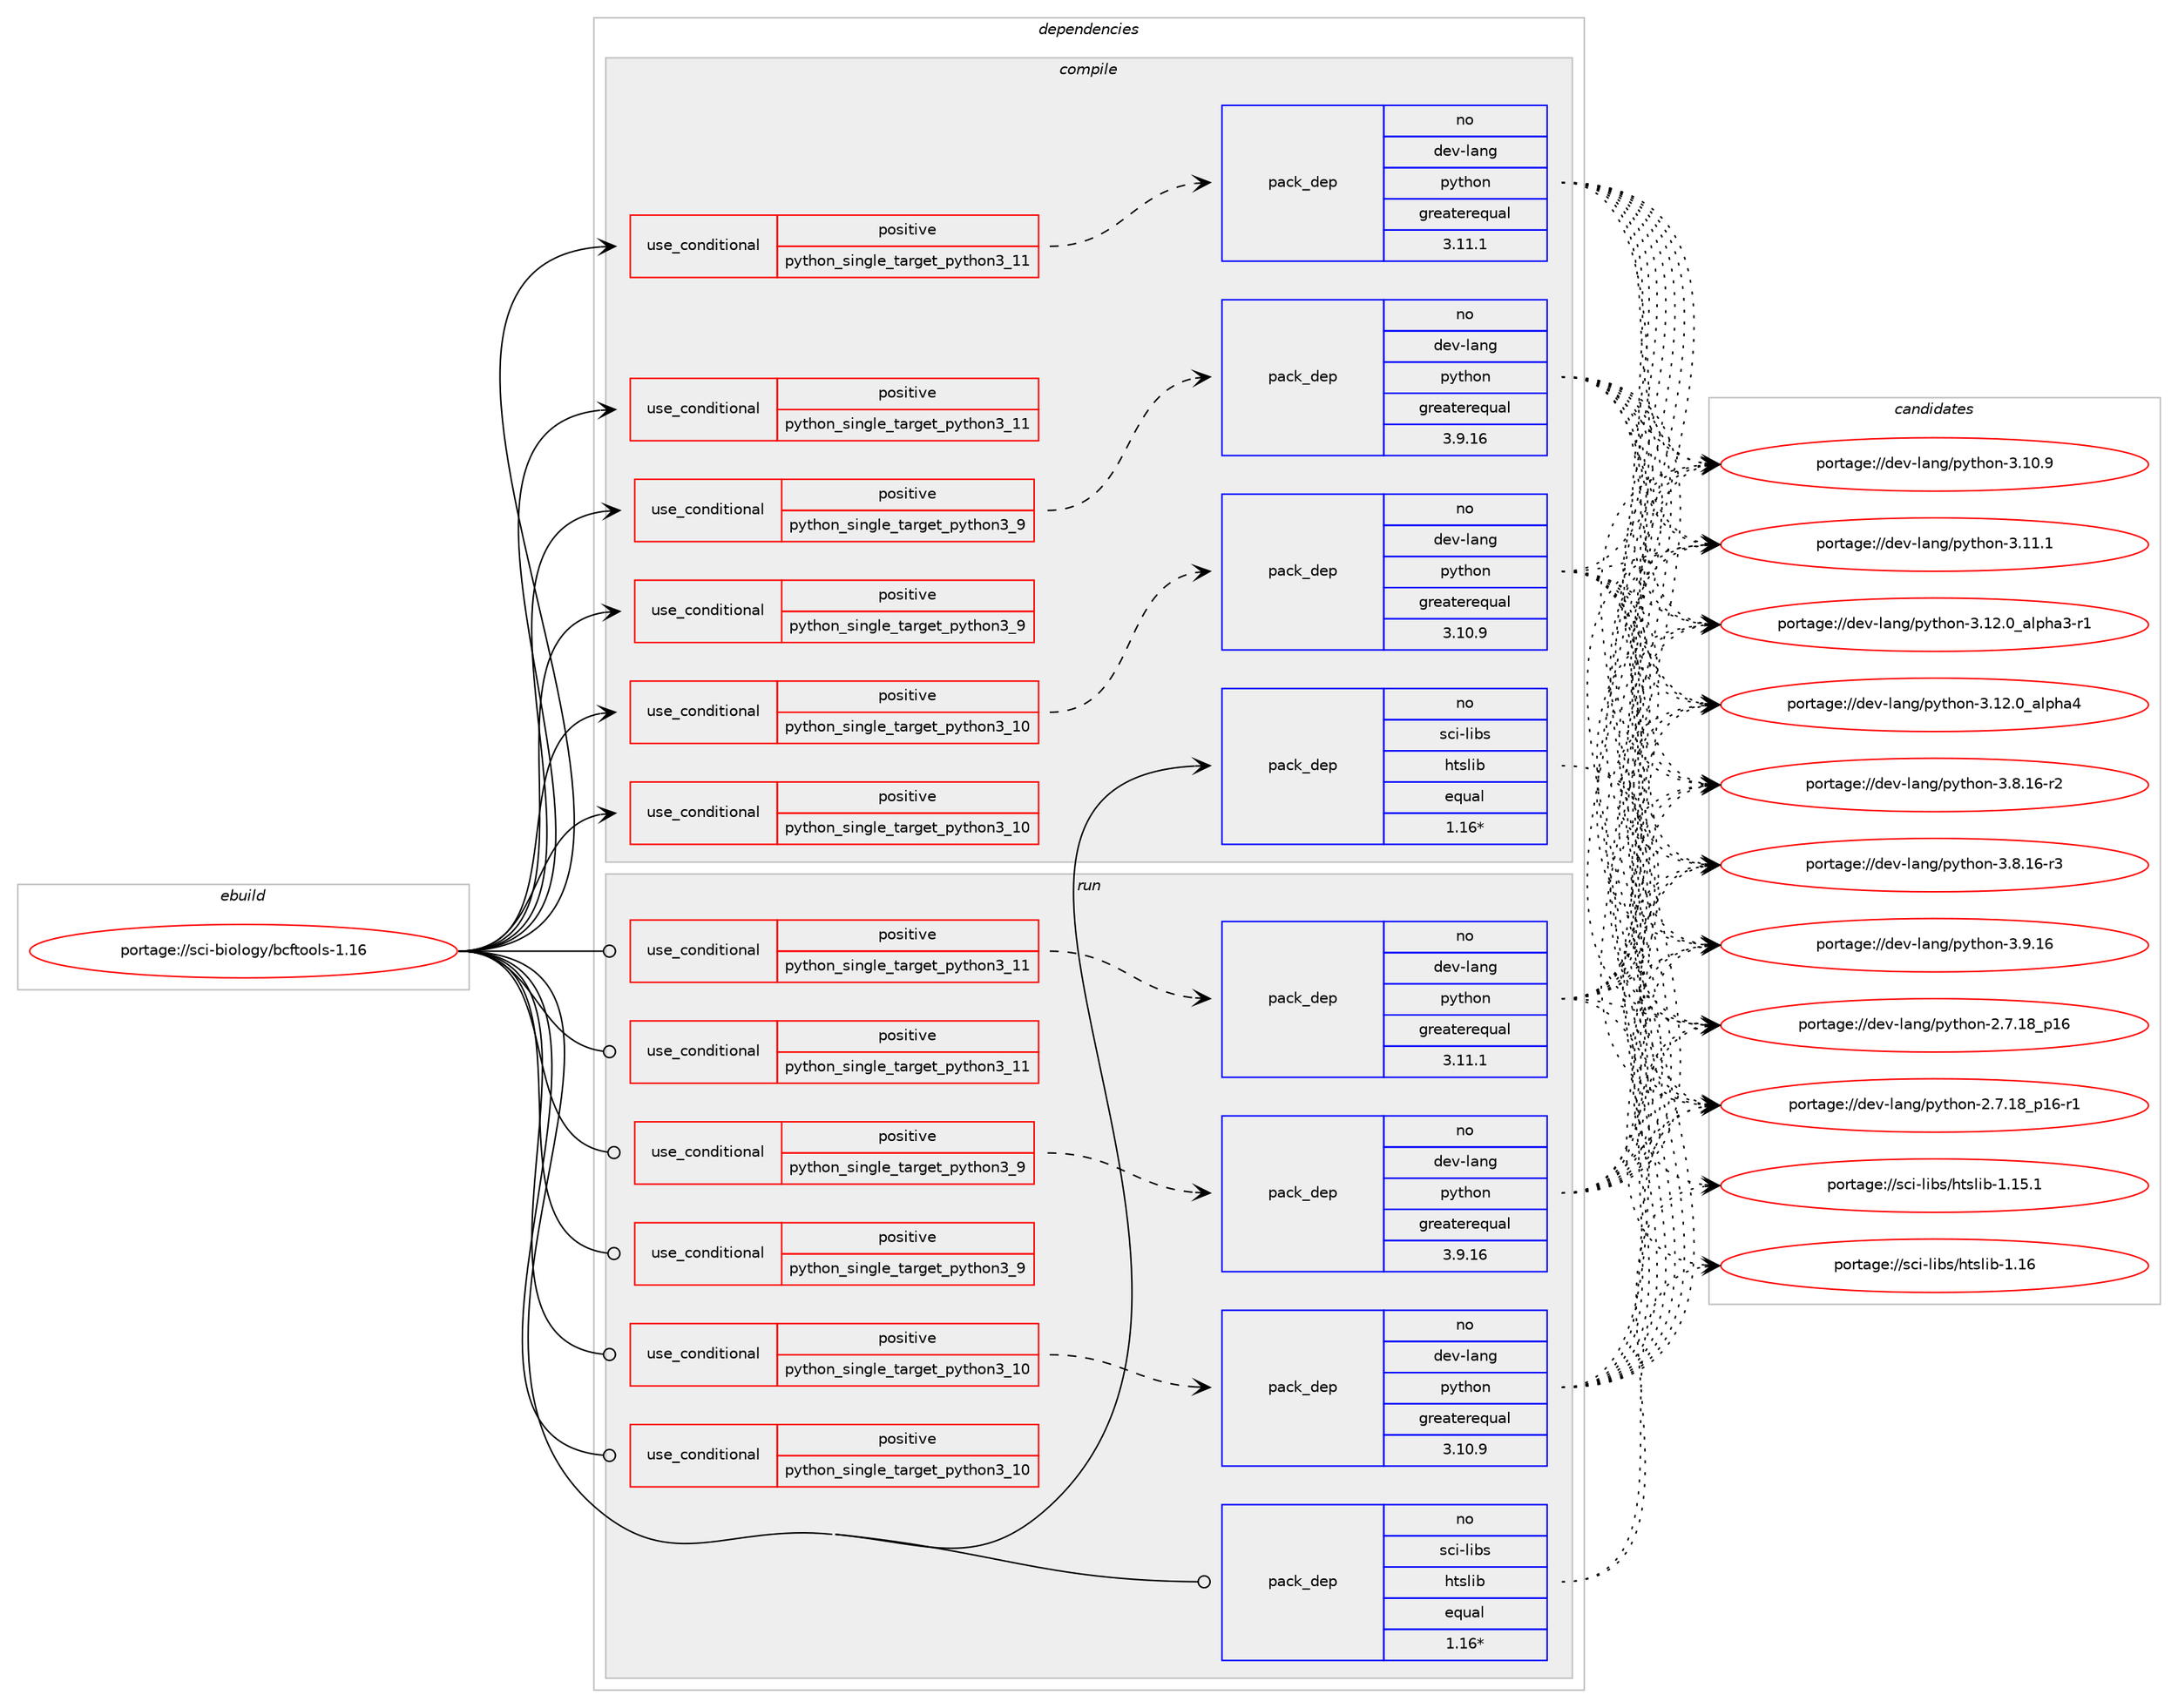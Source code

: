 digraph prolog {

# *************
# Graph options
# *************

newrank=true;
concentrate=true;
compound=true;
graph [rankdir=LR,fontname=Helvetica,fontsize=10,ranksep=1.5];#, ranksep=2.5, nodesep=0.2];
edge  [arrowhead=vee];
node  [fontname=Helvetica,fontsize=10];

# **********
# The ebuild
# **********

subgraph cluster_leftcol {
color=gray;
rank=same;
label=<<i>ebuild</i>>;
id [label="portage://sci-biology/bcftools-1.16", color=red, width=4, href="../sci-biology/bcftools-1.16.svg"];
}

# ****************
# The dependencies
# ****************

subgraph cluster_midcol {
color=gray;
label=<<i>dependencies</i>>;
subgraph cluster_compile {
fillcolor="#eeeeee";
style=filled;
label=<<i>compile</i>>;
subgraph cond862 {
dependency1345 [label=<<TABLE BORDER="0" CELLBORDER="1" CELLSPACING="0" CELLPADDING="4"><TR><TD ROWSPAN="3" CELLPADDING="10">use_conditional</TD></TR><TR><TD>positive</TD></TR><TR><TD>python_single_target_python3_10</TD></TR></TABLE>>, shape=none, color=red];
subgraph pack469 {
dependency1346 [label=<<TABLE BORDER="0" CELLBORDER="1" CELLSPACING="0" CELLPADDING="4" WIDTH="220"><TR><TD ROWSPAN="6" CELLPADDING="30">pack_dep</TD></TR><TR><TD WIDTH="110">no</TD></TR><TR><TD>dev-lang</TD></TR><TR><TD>python</TD></TR><TR><TD>greaterequal</TD></TR><TR><TD>3.10.9</TD></TR></TABLE>>, shape=none, color=blue];
}
dependency1345:e -> dependency1346:w [weight=20,style="dashed",arrowhead="vee"];
}
id:e -> dependency1345:w [weight=20,style="solid",arrowhead="vee"];
subgraph cond863 {
dependency1347 [label=<<TABLE BORDER="0" CELLBORDER="1" CELLSPACING="0" CELLPADDING="4"><TR><TD ROWSPAN="3" CELLPADDING="10">use_conditional</TD></TR><TR><TD>positive</TD></TR><TR><TD>python_single_target_python3_10</TD></TR></TABLE>>, shape=none, color=red];
# *** BEGIN UNKNOWN DEPENDENCY TYPE (TODO) ***
# dependency1347 -> package_dependency(portage://sci-biology/bcftools-1.16,install,no,dev-python,matplotlib,none,[,,],[],[use(enable(python_targets_python3_10),negative)])
# *** END UNKNOWN DEPENDENCY TYPE (TODO) ***

}
id:e -> dependency1347:w [weight=20,style="solid",arrowhead="vee"];
subgraph cond864 {
dependency1348 [label=<<TABLE BORDER="0" CELLBORDER="1" CELLSPACING="0" CELLPADDING="4"><TR><TD ROWSPAN="3" CELLPADDING="10">use_conditional</TD></TR><TR><TD>positive</TD></TR><TR><TD>python_single_target_python3_11</TD></TR></TABLE>>, shape=none, color=red];
subgraph pack470 {
dependency1349 [label=<<TABLE BORDER="0" CELLBORDER="1" CELLSPACING="0" CELLPADDING="4" WIDTH="220"><TR><TD ROWSPAN="6" CELLPADDING="30">pack_dep</TD></TR><TR><TD WIDTH="110">no</TD></TR><TR><TD>dev-lang</TD></TR><TR><TD>python</TD></TR><TR><TD>greaterequal</TD></TR><TR><TD>3.11.1</TD></TR></TABLE>>, shape=none, color=blue];
}
dependency1348:e -> dependency1349:w [weight=20,style="dashed",arrowhead="vee"];
}
id:e -> dependency1348:w [weight=20,style="solid",arrowhead="vee"];
subgraph cond865 {
dependency1350 [label=<<TABLE BORDER="0" CELLBORDER="1" CELLSPACING="0" CELLPADDING="4"><TR><TD ROWSPAN="3" CELLPADDING="10">use_conditional</TD></TR><TR><TD>positive</TD></TR><TR><TD>python_single_target_python3_11</TD></TR></TABLE>>, shape=none, color=red];
# *** BEGIN UNKNOWN DEPENDENCY TYPE (TODO) ***
# dependency1350 -> package_dependency(portage://sci-biology/bcftools-1.16,install,no,dev-python,matplotlib,none,[,,],[],[use(enable(python_targets_python3_11),negative)])
# *** END UNKNOWN DEPENDENCY TYPE (TODO) ***

}
id:e -> dependency1350:w [weight=20,style="solid",arrowhead="vee"];
subgraph cond866 {
dependency1351 [label=<<TABLE BORDER="0" CELLBORDER="1" CELLSPACING="0" CELLPADDING="4"><TR><TD ROWSPAN="3" CELLPADDING="10">use_conditional</TD></TR><TR><TD>positive</TD></TR><TR><TD>python_single_target_python3_9</TD></TR></TABLE>>, shape=none, color=red];
subgraph pack471 {
dependency1352 [label=<<TABLE BORDER="0" CELLBORDER="1" CELLSPACING="0" CELLPADDING="4" WIDTH="220"><TR><TD ROWSPAN="6" CELLPADDING="30">pack_dep</TD></TR><TR><TD WIDTH="110">no</TD></TR><TR><TD>dev-lang</TD></TR><TR><TD>python</TD></TR><TR><TD>greaterequal</TD></TR><TR><TD>3.9.16</TD></TR></TABLE>>, shape=none, color=blue];
}
dependency1351:e -> dependency1352:w [weight=20,style="dashed",arrowhead="vee"];
}
id:e -> dependency1351:w [weight=20,style="solid",arrowhead="vee"];
subgraph cond867 {
dependency1353 [label=<<TABLE BORDER="0" CELLBORDER="1" CELLSPACING="0" CELLPADDING="4"><TR><TD ROWSPAN="3" CELLPADDING="10">use_conditional</TD></TR><TR><TD>positive</TD></TR><TR><TD>python_single_target_python3_9</TD></TR></TABLE>>, shape=none, color=red];
# *** BEGIN UNKNOWN DEPENDENCY TYPE (TODO) ***
# dependency1353 -> package_dependency(portage://sci-biology/bcftools-1.16,install,no,dev-python,matplotlib,none,[,,],[],[use(enable(python_targets_python3_9),negative)])
# *** END UNKNOWN DEPENDENCY TYPE (TODO) ***

}
id:e -> dependency1353:w [weight=20,style="solid",arrowhead="vee"];
# *** BEGIN UNKNOWN DEPENDENCY TYPE (TODO) ***
# id -> package_dependency(portage://sci-biology/bcftools-1.16,install,no,dev-lang,perl,none,[,,],[],[])
# *** END UNKNOWN DEPENDENCY TYPE (TODO) ***

subgraph pack472 {
dependency1354 [label=<<TABLE BORDER="0" CELLBORDER="1" CELLSPACING="0" CELLPADDING="4" WIDTH="220"><TR><TD ROWSPAN="6" CELLPADDING="30">pack_dep</TD></TR><TR><TD WIDTH="110">no</TD></TR><TR><TD>sci-libs</TD></TR><TR><TD>htslib</TD></TR><TR><TD>equal</TD></TR><TR><TD>1.16*</TD></TR></TABLE>>, shape=none, color=blue];
}
id:e -> dependency1354:w [weight=20,style="solid",arrowhead="vee"];
# *** BEGIN UNKNOWN DEPENDENCY TYPE (TODO) ***
# id -> package_dependency(portage://sci-biology/bcftools-1.16,install,no,sys-libs,zlib,none,[,,],[],[])
# *** END UNKNOWN DEPENDENCY TYPE (TODO) ***

}
subgraph cluster_compileandrun {
fillcolor="#eeeeee";
style=filled;
label=<<i>compile and run</i>>;
}
subgraph cluster_run {
fillcolor="#eeeeee";
style=filled;
label=<<i>run</i>>;
subgraph cond868 {
dependency1355 [label=<<TABLE BORDER="0" CELLBORDER="1" CELLSPACING="0" CELLPADDING="4"><TR><TD ROWSPAN="3" CELLPADDING="10">use_conditional</TD></TR><TR><TD>positive</TD></TR><TR><TD>python_single_target_python3_10</TD></TR></TABLE>>, shape=none, color=red];
subgraph pack473 {
dependency1356 [label=<<TABLE BORDER="0" CELLBORDER="1" CELLSPACING="0" CELLPADDING="4" WIDTH="220"><TR><TD ROWSPAN="6" CELLPADDING="30">pack_dep</TD></TR><TR><TD WIDTH="110">no</TD></TR><TR><TD>dev-lang</TD></TR><TR><TD>python</TD></TR><TR><TD>greaterequal</TD></TR><TR><TD>3.10.9</TD></TR></TABLE>>, shape=none, color=blue];
}
dependency1355:e -> dependency1356:w [weight=20,style="dashed",arrowhead="vee"];
}
id:e -> dependency1355:w [weight=20,style="solid",arrowhead="odot"];
subgraph cond869 {
dependency1357 [label=<<TABLE BORDER="0" CELLBORDER="1" CELLSPACING="0" CELLPADDING="4"><TR><TD ROWSPAN="3" CELLPADDING="10">use_conditional</TD></TR><TR><TD>positive</TD></TR><TR><TD>python_single_target_python3_10</TD></TR></TABLE>>, shape=none, color=red];
# *** BEGIN UNKNOWN DEPENDENCY TYPE (TODO) ***
# dependency1357 -> package_dependency(portage://sci-biology/bcftools-1.16,run,no,dev-python,matplotlib,none,[,,],[],[use(enable(python_targets_python3_10),negative)])
# *** END UNKNOWN DEPENDENCY TYPE (TODO) ***

}
id:e -> dependency1357:w [weight=20,style="solid",arrowhead="odot"];
subgraph cond870 {
dependency1358 [label=<<TABLE BORDER="0" CELLBORDER="1" CELLSPACING="0" CELLPADDING="4"><TR><TD ROWSPAN="3" CELLPADDING="10">use_conditional</TD></TR><TR><TD>positive</TD></TR><TR><TD>python_single_target_python3_11</TD></TR></TABLE>>, shape=none, color=red];
subgraph pack474 {
dependency1359 [label=<<TABLE BORDER="0" CELLBORDER="1" CELLSPACING="0" CELLPADDING="4" WIDTH="220"><TR><TD ROWSPAN="6" CELLPADDING="30">pack_dep</TD></TR><TR><TD WIDTH="110">no</TD></TR><TR><TD>dev-lang</TD></TR><TR><TD>python</TD></TR><TR><TD>greaterequal</TD></TR><TR><TD>3.11.1</TD></TR></TABLE>>, shape=none, color=blue];
}
dependency1358:e -> dependency1359:w [weight=20,style="dashed",arrowhead="vee"];
}
id:e -> dependency1358:w [weight=20,style="solid",arrowhead="odot"];
subgraph cond871 {
dependency1360 [label=<<TABLE BORDER="0" CELLBORDER="1" CELLSPACING="0" CELLPADDING="4"><TR><TD ROWSPAN="3" CELLPADDING="10">use_conditional</TD></TR><TR><TD>positive</TD></TR><TR><TD>python_single_target_python3_11</TD></TR></TABLE>>, shape=none, color=red];
# *** BEGIN UNKNOWN DEPENDENCY TYPE (TODO) ***
# dependency1360 -> package_dependency(portage://sci-biology/bcftools-1.16,run,no,dev-python,matplotlib,none,[,,],[],[use(enable(python_targets_python3_11),negative)])
# *** END UNKNOWN DEPENDENCY TYPE (TODO) ***

}
id:e -> dependency1360:w [weight=20,style="solid",arrowhead="odot"];
subgraph cond872 {
dependency1361 [label=<<TABLE BORDER="0" CELLBORDER="1" CELLSPACING="0" CELLPADDING="4"><TR><TD ROWSPAN="3" CELLPADDING="10">use_conditional</TD></TR><TR><TD>positive</TD></TR><TR><TD>python_single_target_python3_9</TD></TR></TABLE>>, shape=none, color=red];
subgraph pack475 {
dependency1362 [label=<<TABLE BORDER="0" CELLBORDER="1" CELLSPACING="0" CELLPADDING="4" WIDTH="220"><TR><TD ROWSPAN="6" CELLPADDING="30">pack_dep</TD></TR><TR><TD WIDTH="110">no</TD></TR><TR><TD>dev-lang</TD></TR><TR><TD>python</TD></TR><TR><TD>greaterequal</TD></TR><TR><TD>3.9.16</TD></TR></TABLE>>, shape=none, color=blue];
}
dependency1361:e -> dependency1362:w [weight=20,style="dashed",arrowhead="vee"];
}
id:e -> dependency1361:w [weight=20,style="solid",arrowhead="odot"];
subgraph cond873 {
dependency1363 [label=<<TABLE BORDER="0" CELLBORDER="1" CELLSPACING="0" CELLPADDING="4"><TR><TD ROWSPAN="3" CELLPADDING="10">use_conditional</TD></TR><TR><TD>positive</TD></TR><TR><TD>python_single_target_python3_9</TD></TR></TABLE>>, shape=none, color=red];
# *** BEGIN UNKNOWN DEPENDENCY TYPE (TODO) ***
# dependency1363 -> package_dependency(portage://sci-biology/bcftools-1.16,run,no,dev-python,matplotlib,none,[,,],[],[use(enable(python_targets_python3_9),negative)])
# *** END UNKNOWN DEPENDENCY TYPE (TODO) ***

}
id:e -> dependency1363:w [weight=20,style="solid",arrowhead="odot"];
# *** BEGIN UNKNOWN DEPENDENCY TYPE (TODO) ***
# id -> package_dependency(portage://sci-biology/bcftools-1.16,run,no,dev-lang,perl,none,[,,],[],[])
# *** END UNKNOWN DEPENDENCY TYPE (TODO) ***

subgraph pack476 {
dependency1364 [label=<<TABLE BORDER="0" CELLBORDER="1" CELLSPACING="0" CELLPADDING="4" WIDTH="220"><TR><TD ROWSPAN="6" CELLPADDING="30">pack_dep</TD></TR><TR><TD WIDTH="110">no</TD></TR><TR><TD>sci-libs</TD></TR><TR><TD>htslib</TD></TR><TR><TD>equal</TD></TR><TR><TD>1.16*</TD></TR></TABLE>>, shape=none, color=blue];
}
id:e -> dependency1364:w [weight=20,style="solid",arrowhead="odot"];
# *** BEGIN UNKNOWN DEPENDENCY TYPE (TODO) ***
# id -> package_dependency(portage://sci-biology/bcftools-1.16,run,no,sys-libs,zlib,none,[,,],[],[])
# *** END UNKNOWN DEPENDENCY TYPE (TODO) ***

}
}

# **************
# The candidates
# **************

subgraph cluster_choices {
rank=same;
color=gray;
label=<<i>candidates</i>>;

subgraph choice469 {
color=black;
nodesep=1;
choice10010111845108971101034711212111610411111045504655464956951124954 [label="portage://dev-lang/python-2.7.18_p16", color=red, width=4,href="../dev-lang/python-2.7.18_p16.svg"];
choice100101118451089711010347112121116104111110455046554649569511249544511449 [label="portage://dev-lang/python-2.7.18_p16-r1", color=red, width=4,href="../dev-lang/python-2.7.18_p16-r1.svg"];
choice10010111845108971101034711212111610411111045514649484657 [label="portage://dev-lang/python-3.10.9", color=red, width=4,href="../dev-lang/python-3.10.9.svg"];
choice10010111845108971101034711212111610411111045514649494649 [label="portage://dev-lang/python-3.11.1", color=red, width=4,href="../dev-lang/python-3.11.1.svg"];
choice10010111845108971101034711212111610411111045514649504648959710811210497514511449 [label="portage://dev-lang/python-3.12.0_alpha3-r1", color=red, width=4,href="../dev-lang/python-3.12.0_alpha3-r1.svg"];
choice1001011184510897110103471121211161041111104551464950464895971081121049752 [label="portage://dev-lang/python-3.12.0_alpha4", color=red, width=4,href="../dev-lang/python-3.12.0_alpha4.svg"];
choice100101118451089711010347112121116104111110455146564649544511450 [label="portage://dev-lang/python-3.8.16-r2", color=red, width=4,href="../dev-lang/python-3.8.16-r2.svg"];
choice100101118451089711010347112121116104111110455146564649544511451 [label="portage://dev-lang/python-3.8.16-r3", color=red, width=4,href="../dev-lang/python-3.8.16-r3.svg"];
choice10010111845108971101034711212111610411111045514657464954 [label="portage://dev-lang/python-3.9.16", color=red, width=4,href="../dev-lang/python-3.9.16.svg"];
dependency1346:e -> choice10010111845108971101034711212111610411111045504655464956951124954:w [style=dotted,weight="100"];
dependency1346:e -> choice100101118451089711010347112121116104111110455046554649569511249544511449:w [style=dotted,weight="100"];
dependency1346:e -> choice10010111845108971101034711212111610411111045514649484657:w [style=dotted,weight="100"];
dependency1346:e -> choice10010111845108971101034711212111610411111045514649494649:w [style=dotted,weight="100"];
dependency1346:e -> choice10010111845108971101034711212111610411111045514649504648959710811210497514511449:w [style=dotted,weight="100"];
dependency1346:e -> choice1001011184510897110103471121211161041111104551464950464895971081121049752:w [style=dotted,weight="100"];
dependency1346:e -> choice100101118451089711010347112121116104111110455146564649544511450:w [style=dotted,weight="100"];
dependency1346:e -> choice100101118451089711010347112121116104111110455146564649544511451:w [style=dotted,weight="100"];
dependency1346:e -> choice10010111845108971101034711212111610411111045514657464954:w [style=dotted,weight="100"];
}
subgraph choice470 {
color=black;
nodesep=1;
choice10010111845108971101034711212111610411111045504655464956951124954 [label="portage://dev-lang/python-2.7.18_p16", color=red, width=4,href="../dev-lang/python-2.7.18_p16.svg"];
choice100101118451089711010347112121116104111110455046554649569511249544511449 [label="portage://dev-lang/python-2.7.18_p16-r1", color=red, width=4,href="../dev-lang/python-2.7.18_p16-r1.svg"];
choice10010111845108971101034711212111610411111045514649484657 [label="portage://dev-lang/python-3.10.9", color=red, width=4,href="../dev-lang/python-3.10.9.svg"];
choice10010111845108971101034711212111610411111045514649494649 [label="portage://dev-lang/python-3.11.1", color=red, width=4,href="../dev-lang/python-3.11.1.svg"];
choice10010111845108971101034711212111610411111045514649504648959710811210497514511449 [label="portage://dev-lang/python-3.12.0_alpha3-r1", color=red, width=4,href="../dev-lang/python-3.12.0_alpha3-r1.svg"];
choice1001011184510897110103471121211161041111104551464950464895971081121049752 [label="portage://dev-lang/python-3.12.0_alpha4", color=red, width=4,href="../dev-lang/python-3.12.0_alpha4.svg"];
choice100101118451089711010347112121116104111110455146564649544511450 [label="portage://dev-lang/python-3.8.16-r2", color=red, width=4,href="../dev-lang/python-3.8.16-r2.svg"];
choice100101118451089711010347112121116104111110455146564649544511451 [label="portage://dev-lang/python-3.8.16-r3", color=red, width=4,href="../dev-lang/python-3.8.16-r3.svg"];
choice10010111845108971101034711212111610411111045514657464954 [label="portage://dev-lang/python-3.9.16", color=red, width=4,href="../dev-lang/python-3.9.16.svg"];
dependency1349:e -> choice10010111845108971101034711212111610411111045504655464956951124954:w [style=dotted,weight="100"];
dependency1349:e -> choice100101118451089711010347112121116104111110455046554649569511249544511449:w [style=dotted,weight="100"];
dependency1349:e -> choice10010111845108971101034711212111610411111045514649484657:w [style=dotted,weight="100"];
dependency1349:e -> choice10010111845108971101034711212111610411111045514649494649:w [style=dotted,weight="100"];
dependency1349:e -> choice10010111845108971101034711212111610411111045514649504648959710811210497514511449:w [style=dotted,weight="100"];
dependency1349:e -> choice1001011184510897110103471121211161041111104551464950464895971081121049752:w [style=dotted,weight="100"];
dependency1349:e -> choice100101118451089711010347112121116104111110455146564649544511450:w [style=dotted,weight="100"];
dependency1349:e -> choice100101118451089711010347112121116104111110455146564649544511451:w [style=dotted,weight="100"];
dependency1349:e -> choice10010111845108971101034711212111610411111045514657464954:w [style=dotted,weight="100"];
}
subgraph choice471 {
color=black;
nodesep=1;
choice10010111845108971101034711212111610411111045504655464956951124954 [label="portage://dev-lang/python-2.7.18_p16", color=red, width=4,href="../dev-lang/python-2.7.18_p16.svg"];
choice100101118451089711010347112121116104111110455046554649569511249544511449 [label="portage://dev-lang/python-2.7.18_p16-r1", color=red, width=4,href="../dev-lang/python-2.7.18_p16-r1.svg"];
choice10010111845108971101034711212111610411111045514649484657 [label="portage://dev-lang/python-3.10.9", color=red, width=4,href="../dev-lang/python-3.10.9.svg"];
choice10010111845108971101034711212111610411111045514649494649 [label="portage://dev-lang/python-3.11.1", color=red, width=4,href="../dev-lang/python-3.11.1.svg"];
choice10010111845108971101034711212111610411111045514649504648959710811210497514511449 [label="portage://dev-lang/python-3.12.0_alpha3-r1", color=red, width=4,href="../dev-lang/python-3.12.0_alpha3-r1.svg"];
choice1001011184510897110103471121211161041111104551464950464895971081121049752 [label="portage://dev-lang/python-3.12.0_alpha4", color=red, width=4,href="../dev-lang/python-3.12.0_alpha4.svg"];
choice100101118451089711010347112121116104111110455146564649544511450 [label="portage://dev-lang/python-3.8.16-r2", color=red, width=4,href="../dev-lang/python-3.8.16-r2.svg"];
choice100101118451089711010347112121116104111110455146564649544511451 [label="portage://dev-lang/python-3.8.16-r3", color=red, width=4,href="../dev-lang/python-3.8.16-r3.svg"];
choice10010111845108971101034711212111610411111045514657464954 [label="portage://dev-lang/python-3.9.16", color=red, width=4,href="../dev-lang/python-3.9.16.svg"];
dependency1352:e -> choice10010111845108971101034711212111610411111045504655464956951124954:w [style=dotted,weight="100"];
dependency1352:e -> choice100101118451089711010347112121116104111110455046554649569511249544511449:w [style=dotted,weight="100"];
dependency1352:e -> choice10010111845108971101034711212111610411111045514649484657:w [style=dotted,weight="100"];
dependency1352:e -> choice10010111845108971101034711212111610411111045514649494649:w [style=dotted,weight="100"];
dependency1352:e -> choice10010111845108971101034711212111610411111045514649504648959710811210497514511449:w [style=dotted,weight="100"];
dependency1352:e -> choice1001011184510897110103471121211161041111104551464950464895971081121049752:w [style=dotted,weight="100"];
dependency1352:e -> choice100101118451089711010347112121116104111110455146564649544511450:w [style=dotted,weight="100"];
dependency1352:e -> choice100101118451089711010347112121116104111110455146564649544511451:w [style=dotted,weight="100"];
dependency1352:e -> choice10010111845108971101034711212111610411111045514657464954:w [style=dotted,weight="100"];
}
subgraph choice472 {
color=black;
nodesep=1;
choice115991054510810598115471041161151081059845494649534649 [label="portage://sci-libs/htslib-1.15.1", color=red, width=4,href="../sci-libs/htslib-1.15.1.svg"];
choice11599105451081059811547104116115108105984549464954 [label="portage://sci-libs/htslib-1.16", color=red, width=4,href="../sci-libs/htslib-1.16.svg"];
dependency1354:e -> choice115991054510810598115471041161151081059845494649534649:w [style=dotted,weight="100"];
dependency1354:e -> choice11599105451081059811547104116115108105984549464954:w [style=dotted,weight="100"];
}
subgraph choice473 {
color=black;
nodesep=1;
choice10010111845108971101034711212111610411111045504655464956951124954 [label="portage://dev-lang/python-2.7.18_p16", color=red, width=4,href="../dev-lang/python-2.7.18_p16.svg"];
choice100101118451089711010347112121116104111110455046554649569511249544511449 [label="portage://dev-lang/python-2.7.18_p16-r1", color=red, width=4,href="../dev-lang/python-2.7.18_p16-r1.svg"];
choice10010111845108971101034711212111610411111045514649484657 [label="portage://dev-lang/python-3.10.9", color=red, width=4,href="../dev-lang/python-3.10.9.svg"];
choice10010111845108971101034711212111610411111045514649494649 [label="portage://dev-lang/python-3.11.1", color=red, width=4,href="../dev-lang/python-3.11.1.svg"];
choice10010111845108971101034711212111610411111045514649504648959710811210497514511449 [label="portage://dev-lang/python-3.12.0_alpha3-r1", color=red, width=4,href="../dev-lang/python-3.12.0_alpha3-r1.svg"];
choice1001011184510897110103471121211161041111104551464950464895971081121049752 [label="portage://dev-lang/python-3.12.0_alpha4", color=red, width=4,href="../dev-lang/python-3.12.0_alpha4.svg"];
choice100101118451089711010347112121116104111110455146564649544511450 [label="portage://dev-lang/python-3.8.16-r2", color=red, width=4,href="../dev-lang/python-3.8.16-r2.svg"];
choice100101118451089711010347112121116104111110455146564649544511451 [label="portage://dev-lang/python-3.8.16-r3", color=red, width=4,href="../dev-lang/python-3.8.16-r3.svg"];
choice10010111845108971101034711212111610411111045514657464954 [label="portage://dev-lang/python-3.9.16", color=red, width=4,href="../dev-lang/python-3.9.16.svg"];
dependency1356:e -> choice10010111845108971101034711212111610411111045504655464956951124954:w [style=dotted,weight="100"];
dependency1356:e -> choice100101118451089711010347112121116104111110455046554649569511249544511449:w [style=dotted,weight="100"];
dependency1356:e -> choice10010111845108971101034711212111610411111045514649484657:w [style=dotted,weight="100"];
dependency1356:e -> choice10010111845108971101034711212111610411111045514649494649:w [style=dotted,weight="100"];
dependency1356:e -> choice10010111845108971101034711212111610411111045514649504648959710811210497514511449:w [style=dotted,weight="100"];
dependency1356:e -> choice1001011184510897110103471121211161041111104551464950464895971081121049752:w [style=dotted,weight="100"];
dependency1356:e -> choice100101118451089711010347112121116104111110455146564649544511450:w [style=dotted,weight="100"];
dependency1356:e -> choice100101118451089711010347112121116104111110455146564649544511451:w [style=dotted,weight="100"];
dependency1356:e -> choice10010111845108971101034711212111610411111045514657464954:w [style=dotted,weight="100"];
}
subgraph choice474 {
color=black;
nodesep=1;
choice10010111845108971101034711212111610411111045504655464956951124954 [label="portage://dev-lang/python-2.7.18_p16", color=red, width=4,href="../dev-lang/python-2.7.18_p16.svg"];
choice100101118451089711010347112121116104111110455046554649569511249544511449 [label="portage://dev-lang/python-2.7.18_p16-r1", color=red, width=4,href="../dev-lang/python-2.7.18_p16-r1.svg"];
choice10010111845108971101034711212111610411111045514649484657 [label="portage://dev-lang/python-3.10.9", color=red, width=4,href="../dev-lang/python-3.10.9.svg"];
choice10010111845108971101034711212111610411111045514649494649 [label="portage://dev-lang/python-3.11.1", color=red, width=4,href="../dev-lang/python-3.11.1.svg"];
choice10010111845108971101034711212111610411111045514649504648959710811210497514511449 [label="portage://dev-lang/python-3.12.0_alpha3-r1", color=red, width=4,href="../dev-lang/python-3.12.0_alpha3-r1.svg"];
choice1001011184510897110103471121211161041111104551464950464895971081121049752 [label="portage://dev-lang/python-3.12.0_alpha4", color=red, width=4,href="../dev-lang/python-3.12.0_alpha4.svg"];
choice100101118451089711010347112121116104111110455146564649544511450 [label="portage://dev-lang/python-3.8.16-r2", color=red, width=4,href="../dev-lang/python-3.8.16-r2.svg"];
choice100101118451089711010347112121116104111110455146564649544511451 [label="portage://dev-lang/python-3.8.16-r3", color=red, width=4,href="../dev-lang/python-3.8.16-r3.svg"];
choice10010111845108971101034711212111610411111045514657464954 [label="portage://dev-lang/python-3.9.16", color=red, width=4,href="../dev-lang/python-3.9.16.svg"];
dependency1359:e -> choice10010111845108971101034711212111610411111045504655464956951124954:w [style=dotted,weight="100"];
dependency1359:e -> choice100101118451089711010347112121116104111110455046554649569511249544511449:w [style=dotted,weight="100"];
dependency1359:e -> choice10010111845108971101034711212111610411111045514649484657:w [style=dotted,weight="100"];
dependency1359:e -> choice10010111845108971101034711212111610411111045514649494649:w [style=dotted,weight="100"];
dependency1359:e -> choice10010111845108971101034711212111610411111045514649504648959710811210497514511449:w [style=dotted,weight="100"];
dependency1359:e -> choice1001011184510897110103471121211161041111104551464950464895971081121049752:w [style=dotted,weight="100"];
dependency1359:e -> choice100101118451089711010347112121116104111110455146564649544511450:w [style=dotted,weight="100"];
dependency1359:e -> choice100101118451089711010347112121116104111110455146564649544511451:w [style=dotted,weight="100"];
dependency1359:e -> choice10010111845108971101034711212111610411111045514657464954:w [style=dotted,weight="100"];
}
subgraph choice475 {
color=black;
nodesep=1;
choice10010111845108971101034711212111610411111045504655464956951124954 [label="portage://dev-lang/python-2.7.18_p16", color=red, width=4,href="../dev-lang/python-2.7.18_p16.svg"];
choice100101118451089711010347112121116104111110455046554649569511249544511449 [label="portage://dev-lang/python-2.7.18_p16-r1", color=red, width=4,href="../dev-lang/python-2.7.18_p16-r1.svg"];
choice10010111845108971101034711212111610411111045514649484657 [label="portage://dev-lang/python-3.10.9", color=red, width=4,href="../dev-lang/python-3.10.9.svg"];
choice10010111845108971101034711212111610411111045514649494649 [label="portage://dev-lang/python-3.11.1", color=red, width=4,href="../dev-lang/python-3.11.1.svg"];
choice10010111845108971101034711212111610411111045514649504648959710811210497514511449 [label="portage://dev-lang/python-3.12.0_alpha3-r1", color=red, width=4,href="../dev-lang/python-3.12.0_alpha3-r1.svg"];
choice1001011184510897110103471121211161041111104551464950464895971081121049752 [label="portage://dev-lang/python-3.12.0_alpha4", color=red, width=4,href="../dev-lang/python-3.12.0_alpha4.svg"];
choice100101118451089711010347112121116104111110455146564649544511450 [label="portage://dev-lang/python-3.8.16-r2", color=red, width=4,href="../dev-lang/python-3.8.16-r2.svg"];
choice100101118451089711010347112121116104111110455146564649544511451 [label="portage://dev-lang/python-3.8.16-r3", color=red, width=4,href="../dev-lang/python-3.8.16-r3.svg"];
choice10010111845108971101034711212111610411111045514657464954 [label="portage://dev-lang/python-3.9.16", color=red, width=4,href="../dev-lang/python-3.9.16.svg"];
dependency1362:e -> choice10010111845108971101034711212111610411111045504655464956951124954:w [style=dotted,weight="100"];
dependency1362:e -> choice100101118451089711010347112121116104111110455046554649569511249544511449:w [style=dotted,weight="100"];
dependency1362:e -> choice10010111845108971101034711212111610411111045514649484657:w [style=dotted,weight="100"];
dependency1362:e -> choice10010111845108971101034711212111610411111045514649494649:w [style=dotted,weight="100"];
dependency1362:e -> choice10010111845108971101034711212111610411111045514649504648959710811210497514511449:w [style=dotted,weight="100"];
dependency1362:e -> choice1001011184510897110103471121211161041111104551464950464895971081121049752:w [style=dotted,weight="100"];
dependency1362:e -> choice100101118451089711010347112121116104111110455146564649544511450:w [style=dotted,weight="100"];
dependency1362:e -> choice100101118451089711010347112121116104111110455146564649544511451:w [style=dotted,weight="100"];
dependency1362:e -> choice10010111845108971101034711212111610411111045514657464954:w [style=dotted,weight="100"];
}
subgraph choice476 {
color=black;
nodesep=1;
choice115991054510810598115471041161151081059845494649534649 [label="portage://sci-libs/htslib-1.15.1", color=red, width=4,href="../sci-libs/htslib-1.15.1.svg"];
choice11599105451081059811547104116115108105984549464954 [label="portage://sci-libs/htslib-1.16", color=red, width=4,href="../sci-libs/htslib-1.16.svg"];
dependency1364:e -> choice115991054510810598115471041161151081059845494649534649:w [style=dotted,weight="100"];
dependency1364:e -> choice11599105451081059811547104116115108105984549464954:w [style=dotted,weight="100"];
}
}

}
